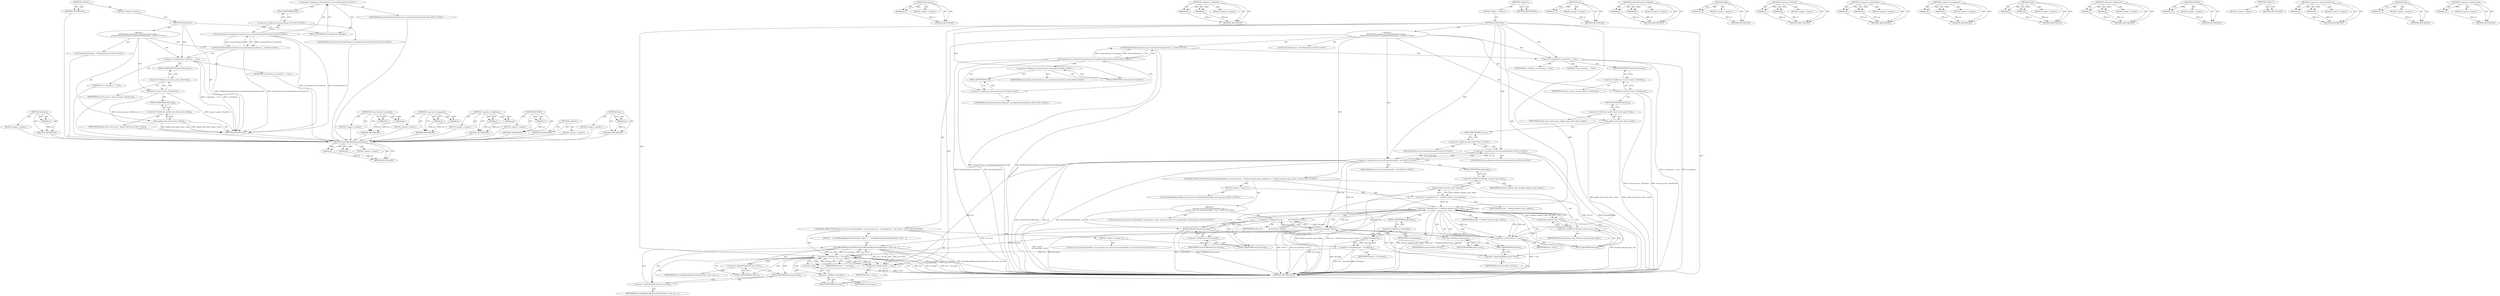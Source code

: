 digraph "&lt;operator&gt;.preIncrement" {
vulnerable_68 [label=<(METHOD,Shutdown)>];
vulnerable_69 [label=<(PARAM,p1)>];
vulnerable_70 [label=<(BLOCK,&lt;empty&gt;,&lt;empty&gt;)>];
vulnerable_71 [label=<(METHOD_RETURN,ANY)>];
vulnerable_6 [label=<(METHOD,&lt;global&gt;)<SUB>1</SUB>>];
vulnerable_7 [label=<(BLOCK,&lt;empty&gt;,&lt;empty&gt;)<SUB>1</SUB>>];
vulnerable_8 [label=<(METHOD,OnShutdown)<SUB>1</SUB>>];
vulnerable_9 [label="<(BLOCK,{
  DCHECK(ChromeThread::CurrentlyOn(ChromeThre...,{
  DCHECK(ChromeThread::CurrentlyOn(ChromeThre...)<SUB>1</SUB>>"];
vulnerable_10 [label="<(DCHECK,DCHECK(ChromeThread::CurrentlyOn(ChromeThread::...)<SUB>2</SUB>>"];
vulnerable_11 [label="<(ChromeThread.CurrentlyOn,ChromeThread::CurrentlyOn(ChromeThread::IO))<SUB>2</SUB>>"];
vulnerable_12 [label="<(&lt;operator&gt;.fieldAccess,ChromeThread::CurrentlyOn)<SUB>2</SUB>>"];
vulnerable_13 [label="<(IDENTIFIER,ChromeThread,ChromeThread::CurrentlyOn(ChromeThread::IO))<SUB>2</SUB>>"];
vulnerable_14 [label=<(FIELD_IDENTIFIER,CurrentlyOn,CurrentlyOn)<SUB>2</SUB>>];
vulnerable_15 [label="<(&lt;operator&gt;.fieldAccess,ChromeThread::IO)<SUB>2</SUB>>"];
vulnerable_16 [label="<(IDENTIFIER,ChromeThread,ChromeThread::CurrentlyOn(ChromeThread::IO))<SUB>2</SUB>>"];
vulnerable_17 [label=<(FIELD_IDENTIFIER,IO,IO)<SUB>2</SUB>>];
vulnerable_18 [label=<(&lt;operator&gt;.assignment,is_shutdown_ = true)<SUB>3</SUB>>];
vulnerable_19 [label=<(IDENTIFIER,is_shutdown_,is_shutdown_ = true)<SUB>3</SUB>>];
vulnerable_20 [label=<(LITERAL,true,is_shutdown_ = true)<SUB>3</SUB>>];
vulnerable_21 [label=<(Shutdown,resource_queue_.Shutdown())<SUB>4</SUB>>];
vulnerable_22 [label=<(&lt;operator&gt;.fieldAccess,resource_queue_.Shutdown)<SUB>4</SUB>>];
vulnerable_23 [label=<(IDENTIFIER,resource_queue_,resource_queue_.Shutdown())<SUB>4</SUB>>];
vulnerable_24 [label=<(FIELD_IDENTIFIER,Shutdown,Shutdown)<SUB>4</SUB>>];
vulnerable_25 [label="<(LOCAL,STLDeleteValues : STLDeleteValues)<SUB>5</SUB>>"];
vulnerable_26 [label=<(Stop,update_load_states_timer_.Stop())<SUB>6</SUB>>];
vulnerable_27 [label=<(&lt;operator&gt;.fieldAccess,update_load_states_timer_.Stop)<SUB>6</SUB>>];
vulnerable_28 [label=<(IDENTIFIER,update_load_states_timer_,update_load_states_timer_.Stop())<SUB>6</SUB>>];
vulnerable_29 [label=<(FIELD_IDENTIFIER,Stop,Stop)<SUB>6</SUB>>];
vulnerable_30 [label=<(METHOD_RETURN,void)<SUB>1</SUB>>];
vulnerable_32 [label=<(METHOD_RETURN,ANY)<SUB>1</SUB>>];
vulnerable_53 [label=<(METHOD,ChromeThread.CurrentlyOn)>];
vulnerable_54 [label=<(PARAM,p1)>];
vulnerable_55 [label=<(PARAM,p2)>];
vulnerable_56 [label=<(BLOCK,&lt;empty&gt;,&lt;empty&gt;)>];
vulnerable_57 [label=<(METHOD_RETURN,ANY)>];
vulnerable_63 [label=<(METHOD,&lt;operator&gt;.assignment)>];
vulnerable_64 [label=<(PARAM,p1)>];
vulnerable_65 [label=<(PARAM,p2)>];
vulnerable_66 [label=<(BLOCK,&lt;empty&gt;,&lt;empty&gt;)>];
vulnerable_67 [label=<(METHOD_RETURN,ANY)>];
vulnerable_58 [label=<(METHOD,&lt;operator&gt;.fieldAccess)>];
vulnerable_59 [label=<(PARAM,p1)>];
vulnerable_60 [label=<(PARAM,p2)>];
vulnerable_61 [label=<(BLOCK,&lt;empty&gt;,&lt;empty&gt;)>];
vulnerable_62 [label=<(METHOD_RETURN,ANY)>];
vulnerable_49 [label=<(METHOD,DCHECK)>];
vulnerable_50 [label=<(PARAM,p1)>];
vulnerable_51 [label=<(BLOCK,&lt;empty&gt;,&lt;empty&gt;)>];
vulnerable_52 [label=<(METHOD_RETURN,ANY)>];
vulnerable_43 [label=<(METHOD,&lt;global&gt;)<SUB>1</SUB>>];
vulnerable_44 [label=<(BLOCK,&lt;empty&gt;,&lt;empty&gt;)>];
vulnerable_45 [label=<(METHOD_RETURN,ANY)>];
vulnerable_72 [label=<(METHOD,Stop)>];
vulnerable_73 [label=<(PARAM,p1)>];
vulnerable_74 [label=<(BLOCK,&lt;empty&gt;,&lt;empty&gt;)>];
vulnerable_75 [label=<(METHOD_RETURN,ANY)>];
fixed_183 [label=<(METHOD,CancelBlockedRequestsForRoute)>];
fixed_184 [label=<(PARAM,p1)>];
fixed_185 [label=<(PARAM,p2)>];
fixed_186 [label=<(BLOCK,&lt;empty&gt;,&lt;empty&gt;)>];
fixed_187 [label=<(METHOD_RETURN,ANY)>];
fixed_138 [label=<(METHOD,Shutdown)>];
fixed_139 [label=<(PARAM,p1)>];
fixed_140 [label=<(BLOCK,&lt;empty&gt;,&lt;empty&gt;)>];
fixed_141 [label=<(METHOD_RETURN,ANY)>];
fixed_160 [label=<(METHOD,&lt;operator&gt;.notEquals)>];
fixed_161 [label=<(PARAM,p1)>];
fixed_162 [label=<(PARAM,p2)>];
fixed_163 [label=<(BLOCK,&lt;empty&gt;,&lt;empty&gt;)>];
fixed_164 [label=<(METHOD_RETURN,ANY)>];
fixed_6 [label=<(METHOD,&lt;global&gt;)<SUB>1</SUB>>];
fixed_7 [label=<(BLOCK,&lt;empty&gt;,&lt;empty&gt;)<SUB>1</SUB>>];
fixed_8 [label=<(METHOD,OnShutdown)<SUB>1</SUB>>];
fixed_9 [label="<(BLOCK,{
  DCHECK(ChromeThread::CurrentlyOn(ChromeThre...,{
  DCHECK(ChromeThread::CurrentlyOn(ChromeThre...)<SUB>1</SUB>>"];
fixed_10 [label="<(DCHECK,DCHECK(ChromeThread::CurrentlyOn(ChromeThread::...)<SUB>2</SUB>>"];
fixed_11 [label="<(ChromeThread.CurrentlyOn,ChromeThread::CurrentlyOn(ChromeThread::IO))<SUB>2</SUB>>"];
fixed_12 [label="<(&lt;operator&gt;.fieldAccess,ChromeThread::CurrentlyOn)<SUB>2</SUB>>"];
fixed_13 [label="<(IDENTIFIER,ChromeThread,ChromeThread::CurrentlyOn(ChromeThread::IO))<SUB>2</SUB>>"];
fixed_14 [label=<(FIELD_IDENTIFIER,CurrentlyOn,CurrentlyOn)<SUB>2</SUB>>];
fixed_15 [label="<(&lt;operator&gt;.fieldAccess,ChromeThread::IO)<SUB>2</SUB>>"];
fixed_16 [label="<(IDENTIFIER,ChromeThread,ChromeThread::CurrentlyOn(ChromeThread::IO))<SUB>2</SUB>>"];
fixed_17 [label=<(FIELD_IDENTIFIER,IO,IO)<SUB>2</SUB>>];
fixed_18 [label=<(&lt;operator&gt;.assignment,is_shutdown_ = true)<SUB>3</SUB>>];
fixed_19 [label=<(IDENTIFIER,is_shutdown_,is_shutdown_ = true)<SUB>3</SUB>>];
fixed_20 [label=<(LITERAL,true,is_shutdown_ = true)<SUB>3</SUB>>];
fixed_21 [label=<(Shutdown,resource_queue_.Shutdown())<SUB>4</SUB>>];
fixed_22 [label=<(&lt;operator&gt;.fieldAccess,resource_queue_.Shutdown)<SUB>4</SUB>>];
fixed_23 [label=<(IDENTIFIER,resource_queue_,resource_queue_.Shutdown())<SUB>4</SUB>>];
fixed_24 [label=<(FIELD_IDENTIFIER,Shutdown,Shutdown)<SUB>4</SUB>>];
fixed_25 [label="<(LOCAL,STLDeleteValues : STLDeleteValues)<SUB>5</SUB>>"];
fixed_26 [label=<(Stop,update_load_states_timer_.Stop())<SUB>6</SUB>>];
fixed_27 [label=<(&lt;operator&gt;.fieldAccess,update_load_states_timer_.Stop)<SUB>6</SUB>>];
fixed_28 [label=<(IDENTIFIER,update_load_states_timer_,update_load_states_timer_.Stop())<SUB>6</SUB>>];
fixed_29 [label=<(FIELD_IDENTIFIER,Stop,Stop)<SUB>6</SUB>>];
fixed_30 [label="<(&lt;operator&gt;.greaterThan,std::set&lt;ProcessRouteIDs&gt; ids)<SUB>12</SUB>>"];
fixed_31 [label="<(&lt;operator&gt;.lessThan,std::set&lt;ProcessRouteIDs)<SUB>12</SUB>>"];
fixed_32 [label="<(&lt;operator&gt;.fieldAccess,std::set)<SUB>12</SUB>>"];
fixed_33 [label="<(IDENTIFIER,std,std::set&lt;ProcessRouteIDs)<SUB>12</SUB>>"];
fixed_34 [label=<(FIELD_IDENTIFIER,set,set)<SUB>12</SUB>>];
fixed_35 [label="<(IDENTIFIER,ProcessRouteIDs,std::set&lt;ProcessRouteIDs)<SUB>12</SUB>>"];
fixed_36 [label="<(IDENTIFIER,ids,std::set&lt;ProcessRouteIDs&gt; ids)<SUB>12</SUB>>"];
fixed_37 [label="<(CONTROL_STRUCTURE,FOR,for (BlockedRequestMap::const_iterator iter = blocked_requests_map_.begin();iter != blocked_requests_map_.end();++iter))<SUB>13</SUB>>"];
fixed_38 [label=<(BLOCK,&lt;empty&gt;,&lt;empty&gt;)<SUB>13</SUB>>];
fixed_39 [label="<(LOCAL,BlockedRequestMap.const_iterator iter: BlockedRequestMap.const_iterator)<SUB>13</SUB>>"];
fixed_40 [label=<(&lt;operator&gt;.assignment,iter = blocked_requests_map_.begin())<SUB>13</SUB>>];
fixed_41 [label=<(IDENTIFIER,iter,iter = blocked_requests_map_.begin())<SUB>13</SUB>>];
fixed_42 [label=<(begin,blocked_requests_map_.begin())<SUB>13</SUB>>];
fixed_43 [label=<(&lt;operator&gt;.fieldAccess,blocked_requests_map_.begin)<SUB>13</SUB>>];
fixed_44 [label=<(IDENTIFIER,blocked_requests_map_,blocked_requests_map_.begin())<SUB>13</SUB>>];
fixed_45 [label=<(FIELD_IDENTIFIER,begin,begin)<SUB>13</SUB>>];
fixed_46 [label=<(&lt;operator&gt;.notEquals,iter != blocked_requests_map_.end())<SUB>14</SUB>>];
fixed_47 [label=<(IDENTIFIER,iter,iter != blocked_requests_map_.end())<SUB>14</SUB>>];
fixed_48 [label=<(end,blocked_requests_map_.end())<SUB>14</SUB>>];
fixed_49 [label=<(&lt;operator&gt;.fieldAccess,blocked_requests_map_.end)<SUB>14</SUB>>];
fixed_50 [label=<(IDENTIFIER,blocked_requests_map_,blocked_requests_map_.end())<SUB>14</SUB>>];
fixed_51 [label=<(FIELD_IDENTIFIER,end,end)<SUB>14</SUB>>];
fixed_52 [label=<(&lt;operator&gt;.preIncrement,++iter)<SUB>14</SUB>>];
fixed_53 [label=<(IDENTIFIER,iter,++iter)<SUB>14</SUB>>];
fixed_54 [label="<(BLOCK,{
    std::pair&lt;std::set&lt;ProcessRouteIDs&gt;::iter...,{
    std::pair&lt;std::set&lt;ProcessRouteIDs&gt;::iter...)<SUB>14</SUB>>"];
fixed_55 [label="<(LOCAL,std.pair&lt;std.set&lt;ProcessRouteIDs&gt;.iterator,bool&gt; result: std.pair&lt;std.set&lt;ProcessRouteIDs&gt;.iterator,bool&gt;)<SUB>15</SUB>>"];
fixed_56 [label=<(&lt;operator&gt;.assignment,result =
        ids.insert(iter-&gt;first))<SUB>15</SUB>>];
fixed_57 [label=<(IDENTIFIER,result,result =
        ids.insert(iter-&gt;first))<SUB>15</SUB>>];
fixed_58 [label=<(insert,ids.insert(iter-&gt;first))<SUB>16</SUB>>];
fixed_59 [label=<(&lt;operator&gt;.fieldAccess,ids.insert)<SUB>16</SUB>>];
fixed_60 [label=<(IDENTIFIER,ids,ids.insert(iter-&gt;first))<SUB>16</SUB>>];
fixed_61 [label=<(FIELD_IDENTIFIER,insert,insert)<SUB>16</SUB>>];
fixed_62 [label=<(&lt;operator&gt;.indirectFieldAccess,iter-&gt;first)<SUB>16</SUB>>];
fixed_63 [label=<(IDENTIFIER,iter,ids.insert(iter-&gt;first))<SUB>16</SUB>>];
fixed_64 [label=<(FIELD_IDENTIFIER,first,first)<SUB>16</SUB>>];
fixed_65 [label=<(DCHECK,DCHECK(result.second))<SUB>18</SUB>>];
fixed_66 [label=<(&lt;operator&gt;.fieldAccess,result.second)<SUB>18</SUB>>];
fixed_67 [label=<(IDENTIFIER,result,DCHECK(result.second))<SUB>18</SUB>>];
fixed_68 [label=<(FIELD_IDENTIFIER,second,second)<SUB>18</SUB>>];
fixed_69 [label="<(CONTROL_STRUCTURE,FOR,for (std::set&lt;ProcessRouteIDs&gt;::const_iterator iter = ids.begin();iter != ids.end();++iter))<SUB>20</SUB>>"];
fixed_70 [label=<(BLOCK,&lt;empty&gt;,&lt;empty&gt;)<SUB>20</SUB>>];
fixed_71 [label="<(LOCAL,std.set&lt;ProcessRouteIDs&gt;.const_iterator iter: std.set&lt;ProcessRouteIDs&gt;.const_iterator)<SUB>20</SUB>>"];
fixed_72 [label=<(&lt;operator&gt;.assignment,iter = ids.begin())<SUB>20</SUB>>];
fixed_73 [label=<(IDENTIFIER,iter,iter = ids.begin())<SUB>20</SUB>>];
fixed_74 [label=<(begin,ids.begin())<SUB>20</SUB>>];
fixed_75 [label=<(&lt;operator&gt;.fieldAccess,ids.begin)<SUB>20</SUB>>];
fixed_76 [label=<(IDENTIFIER,ids,ids.begin())<SUB>20</SUB>>];
fixed_77 [label=<(FIELD_IDENTIFIER,begin,begin)<SUB>20</SUB>>];
fixed_78 [label=<(&lt;operator&gt;.notEquals,iter != ids.end())<SUB>21</SUB>>];
fixed_79 [label=<(IDENTIFIER,iter,iter != ids.end())<SUB>21</SUB>>];
fixed_80 [label=<(end,ids.end())<SUB>21</SUB>>];
fixed_81 [label=<(&lt;operator&gt;.fieldAccess,ids.end)<SUB>21</SUB>>];
fixed_82 [label=<(IDENTIFIER,ids,ids.end())<SUB>21</SUB>>];
fixed_83 [label=<(FIELD_IDENTIFIER,end,end)<SUB>21</SUB>>];
fixed_84 [label=<(&lt;operator&gt;.preIncrement,++iter)<SUB>21</SUB>>];
fixed_85 [label=<(IDENTIFIER,iter,++iter)<SUB>21</SUB>>];
fixed_86 [label=<(BLOCK,{
    CancelBlockedRequestsForRoute(iter-&gt;first...,{
    CancelBlockedRequestsForRoute(iter-&gt;first...)<SUB>21</SUB>>];
fixed_87 [label=<(CancelBlockedRequestsForRoute,CancelBlockedRequestsForRoute(iter-&gt;first, iter...)<SUB>22</SUB>>];
fixed_88 [label=<(&lt;operator&gt;.indirectFieldAccess,iter-&gt;first)<SUB>22</SUB>>];
fixed_89 [label=<(IDENTIFIER,iter,CancelBlockedRequestsForRoute(iter-&gt;first, iter...)<SUB>22</SUB>>];
fixed_90 [label=<(FIELD_IDENTIFIER,first,first)<SUB>22</SUB>>];
fixed_91 [label=<(&lt;operator&gt;.indirectFieldAccess,iter-&gt;second)<SUB>22</SUB>>];
fixed_92 [label=<(IDENTIFIER,iter,CancelBlockedRequestsForRoute(iter-&gt;first, iter...)<SUB>22</SUB>>];
fixed_93 [label=<(FIELD_IDENTIFIER,second,second)<SUB>22</SUB>>];
fixed_94 [label=<(METHOD_RETURN,void)<SUB>1</SUB>>];
fixed_96 [label=<(METHOD_RETURN,ANY)<SUB>1</SUB>>];
fixed_165 [label=<(METHOD,end)>];
fixed_166 [label=<(PARAM,p1)>];
fixed_167 [label=<(BLOCK,&lt;empty&gt;,&lt;empty&gt;)>];
fixed_168 [label=<(METHOD_RETURN,ANY)>];
fixed_123 [label=<(METHOD,ChromeThread.CurrentlyOn)>];
fixed_124 [label=<(PARAM,p1)>];
fixed_125 [label=<(PARAM,p2)>];
fixed_126 [label=<(BLOCK,&lt;empty&gt;,&lt;empty&gt;)>];
fixed_127 [label=<(METHOD_RETURN,ANY)>];
fixed_156 [label=<(METHOD,begin)>];
fixed_157 [label=<(PARAM,p1)>];
fixed_158 [label=<(BLOCK,&lt;empty&gt;,&lt;empty&gt;)>];
fixed_159 [label=<(METHOD_RETURN,ANY)>];
fixed_151 [label=<(METHOD,&lt;operator&gt;.lessThan)>];
fixed_152 [label=<(PARAM,p1)>];
fixed_153 [label=<(PARAM,p2)>];
fixed_154 [label=<(BLOCK,&lt;empty&gt;,&lt;empty&gt;)>];
fixed_155 [label=<(METHOD_RETURN,ANY)>];
fixed_146 [label=<(METHOD,&lt;operator&gt;.greaterThan)>];
fixed_147 [label=<(PARAM,p1)>];
fixed_148 [label=<(PARAM,p2)>];
fixed_149 [label=<(BLOCK,&lt;empty&gt;,&lt;empty&gt;)>];
fixed_150 [label=<(METHOD_RETURN,ANY)>];
fixed_133 [label=<(METHOD,&lt;operator&gt;.assignment)>];
fixed_134 [label=<(PARAM,p1)>];
fixed_135 [label=<(PARAM,p2)>];
fixed_136 [label=<(BLOCK,&lt;empty&gt;,&lt;empty&gt;)>];
fixed_137 [label=<(METHOD_RETURN,ANY)>];
fixed_173 [label=<(METHOD,insert)>];
fixed_174 [label=<(PARAM,p1)>];
fixed_175 [label=<(PARAM,p2)>];
fixed_176 [label=<(BLOCK,&lt;empty&gt;,&lt;empty&gt;)>];
fixed_177 [label=<(METHOD_RETURN,ANY)>];
fixed_128 [label=<(METHOD,&lt;operator&gt;.fieldAccess)>];
fixed_129 [label=<(PARAM,p1)>];
fixed_130 [label=<(PARAM,p2)>];
fixed_131 [label=<(BLOCK,&lt;empty&gt;,&lt;empty&gt;)>];
fixed_132 [label=<(METHOD_RETURN,ANY)>];
fixed_119 [label=<(METHOD,DCHECK)>];
fixed_120 [label=<(PARAM,p1)>];
fixed_121 [label=<(BLOCK,&lt;empty&gt;,&lt;empty&gt;)>];
fixed_122 [label=<(METHOD_RETURN,ANY)>];
fixed_113 [label=<(METHOD,&lt;global&gt;)<SUB>1</SUB>>];
fixed_114 [label=<(BLOCK,&lt;empty&gt;,&lt;empty&gt;)>];
fixed_115 [label=<(METHOD_RETURN,ANY)>];
fixed_178 [label=<(METHOD,&lt;operator&gt;.indirectFieldAccess)>];
fixed_179 [label=<(PARAM,p1)>];
fixed_180 [label=<(PARAM,p2)>];
fixed_181 [label=<(BLOCK,&lt;empty&gt;,&lt;empty&gt;)>];
fixed_182 [label=<(METHOD_RETURN,ANY)>];
fixed_142 [label=<(METHOD,Stop)>];
fixed_143 [label=<(PARAM,p1)>];
fixed_144 [label=<(BLOCK,&lt;empty&gt;,&lt;empty&gt;)>];
fixed_145 [label=<(METHOD_RETURN,ANY)>];
fixed_169 [label=<(METHOD,&lt;operator&gt;.preIncrement)>];
fixed_170 [label=<(PARAM,p1)>];
fixed_171 [label=<(BLOCK,&lt;empty&gt;,&lt;empty&gt;)>];
fixed_172 [label=<(METHOD_RETURN,ANY)>];
vulnerable_68 -> vulnerable_69  [key=0, label="AST: "];
vulnerable_68 -> vulnerable_69  [key=1, label="DDG: "];
vulnerable_68 -> vulnerable_70  [key=0, label="AST: "];
vulnerable_68 -> vulnerable_71  [key=0, label="AST: "];
vulnerable_68 -> vulnerable_71  [key=1, label="CFG: "];
vulnerable_69 -> vulnerable_71  [key=0, label="DDG: p1"];
vulnerable_70 -> fixed_183  [key=0];
vulnerable_71 -> fixed_183  [key=0];
vulnerable_6 -> vulnerable_7  [key=0, label="AST: "];
vulnerable_6 -> vulnerable_32  [key=0, label="AST: "];
vulnerable_6 -> vulnerable_32  [key=1, label="CFG: "];
vulnerable_7 -> vulnerable_8  [key=0, label="AST: "];
vulnerable_8 -> vulnerable_9  [key=0, label="AST: "];
vulnerable_8 -> vulnerable_30  [key=0, label="AST: "];
vulnerable_8 -> vulnerable_14  [key=0, label="CFG: "];
vulnerable_8 -> vulnerable_18  [key=0, label="DDG: "];
vulnerable_9 -> vulnerable_10  [key=0, label="AST: "];
vulnerable_9 -> vulnerable_18  [key=0, label="AST: "];
vulnerable_9 -> vulnerable_21  [key=0, label="AST: "];
vulnerable_9 -> vulnerable_25  [key=0, label="AST: "];
vulnerable_9 -> vulnerable_26  [key=0, label="AST: "];
vulnerable_10 -> vulnerable_11  [key=0, label="AST: "];
vulnerable_10 -> vulnerable_18  [key=0, label="CFG: "];
vulnerable_10 -> vulnerable_30  [key=0, label="DDG: ChromeThread::CurrentlyOn(ChromeThread::IO)"];
vulnerable_10 -> vulnerable_30  [key=1, label="DDG: DCHECK(ChromeThread::CurrentlyOn(ChromeThread::IO))"];
vulnerable_11 -> vulnerable_12  [key=0, label="AST: "];
vulnerable_11 -> vulnerable_15  [key=0, label="AST: "];
vulnerable_11 -> vulnerable_10  [key=0, label="CFG: "];
vulnerable_11 -> vulnerable_10  [key=1, label="DDG: ChromeThread::CurrentlyOn"];
vulnerable_11 -> vulnerable_10  [key=2, label="DDG: ChromeThread::IO"];
vulnerable_11 -> vulnerable_30  [key=0, label="DDG: ChromeThread::CurrentlyOn"];
vulnerable_11 -> vulnerable_30  [key=1, label="DDG: ChromeThread::IO"];
vulnerable_12 -> vulnerable_13  [key=0, label="AST: "];
vulnerable_12 -> vulnerable_14  [key=0, label="AST: "];
vulnerable_12 -> vulnerable_17  [key=0, label="CFG: "];
vulnerable_13 -> fixed_183  [key=0];
vulnerable_14 -> vulnerable_12  [key=0, label="CFG: "];
vulnerable_15 -> vulnerable_16  [key=0, label="AST: "];
vulnerable_15 -> vulnerable_17  [key=0, label="AST: "];
vulnerable_15 -> vulnerable_11  [key=0, label="CFG: "];
vulnerable_16 -> fixed_183  [key=0];
vulnerable_17 -> vulnerable_15  [key=0, label="CFG: "];
vulnerable_18 -> vulnerable_19  [key=0, label="AST: "];
vulnerable_18 -> vulnerable_20  [key=0, label="AST: "];
vulnerable_18 -> vulnerable_24  [key=0, label="CFG: "];
vulnerable_18 -> vulnerable_30  [key=0, label="DDG: is_shutdown_ = true"];
vulnerable_18 -> vulnerable_30  [key=1, label="DDG: is_shutdown_"];
vulnerable_19 -> fixed_183  [key=0];
vulnerable_20 -> fixed_183  [key=0];
vulnerable_21 -> vulnerable_22  [key=0, label="AST: "];
vulnerable_21 -> vulnerable_29  [key=0, label="CFG: "];
vulnerable_21 -> vulnerable_30  [key=0, label="DDG: resource_queue_.Shutdown"];
vulnerable_21 -> vulnerable_30  [key=1, label="DDG: resource_queue_.Shutdown()"];
vulnerable_22 -> vulnerable_23  [key=0, label="AST: "];
vulnerable_22 -> vulnerable_24  [key=0, label="AST: "];
vulnerable_22 -> vulnerable_21  [key=0, label="CFG: "];
vulnerable_23 -> fixed_183  [key=0];
vulnerable_24 -> vulnerable_22  [key=0, label="CFG: "];
vulnerable_25 -> fixed_183  [key=0];
vulnerable_26 -> vulnerable_27  [key=0, label="AST: "];
vulnerable_26 -> vulnerable_30  [key=0, label="CFG: "];
vulnerable_26 -> vulnerable_30  [key=1, label="DDG: update_load_states_timer_.Stop"];
vulnerable_26 -> vulnerable_30  [key=2, label="DDG: update_load_states_timer_.Stop()"];
vulnerable_27 -> vulnerable_28  [key=0, label="AST: "];
vulnerable_27 -> vulnerable_29  [key=0, label="AST: "];
vulnerable_27 -> vulnerable_26  [key=0, label="CFG: "];
vulnerable_28 -> fixed_183  [key=0];
vulnerable_29 -> vulnerable_27  [key=0, label="CFG: "];
vulnerable_30 -> fixed_183  [key=0];
vulnerable_32 -> fixed_183  [key=0];
vulnerable_53 -> vulnerable_54  [key=0, label="AST: "];
vulnerable_53 -> vulnerable_54  [key=1, label="DDG: "];
vulnerable_53 -> vulnerable_56  [key=0, label="AST: "];
vulnerable_53 -> vulnerable_55  [key=0, label="AST: "];
vulnerable_53 -> vulnerable_55  [key=1, label="DDG: "];
vulnerable_53 -> vulnerable_57  [key=0, label="AST: "];
vulnerable_53 -> vulnerable_57  [key=1, label="CFG: "];
vulnerable_54 -> vulnerable_57  [key=0, label="DDG: p1"];
vulnerable_55 -> vulnerable_57  [key=0, label="DDG: p2"];
vulnerable_56 -> fixed_183  [key=0];
vulnerable_57 -> fixed_183  [key=0];
vulnerable_63 -> vulnerable_64  [key=0, label="AST: "];
vulnerable_63 -> vulnerable_64  [key=1, label="DDG: "];
vulnerable_63 -> vulnerable_66  [key=0, label="AST: "];
vulnerable_63 -> vulnerable_65  [key=0, label="AST: "];
vulnerable_63 -> vulnerable_65  [key=1, label="DDG: "];
vulnerable_63 -> vulnerable_67  [key=0, label="AST: "];
vulnerable_63 -> vulnerable_67  [key=1, label="CFG: "];
vulnerable_64 -> vulnerable_67  [key=0, label="DDG: p1"];
vulnerable_65 -> vulnerable_67  [key=0, label="DDG: p2"];
vulnerable_66 -> fixed_183  [key=0];
vulnerable_67 -> fixed_183  [key=0];
vulnerable_58 -> vulnerable_59  [key=0, label="AST: "];
vulnerable_58 -> vulnerable_59  [key=1, label="DDG: "];
vulnerable_58 -> vulnerable_61  [key=0, label="AST: "];
vulnerable_58 -> vulnerable_60  [key=0, label="AST: "];
vulnerable_58 -> vulnerable_60  [key=1, label="DDG: "];
vulnerable_58 -> vulnerable_62  [key=0, label="AST: "];
vulnerable_58 -> vulnerable_62  [key=1, label="CFG: "];
vulnerable_59 -> vulnerable_62  [key=0, label="DDG: p1"];
vulnerable_60 -> vulnerable_62  [key=0, label="DDG: p2"];
vulnerable_61 -> fixed_183  [key=0];
vulnerable_62 -> fixed_183  [key=0];
vulnerable_49 -> vulnerable_50  [key=0, label="AST: "];
vulnerable_49 -> vulnerable_50  [key=1, label="DDG: "];
vulnerable_49 -> vulnerable_51  [key=0, label="AST: "];
vulnerable_49 -> vulnerable_52  [key=0, label="AST: "];
vulnerable_49 -> vulnerable_52  [key=1, label="CFG: "];
vulnerable_50 -> vulnerable_52  [key=0, label="DDG: p1"];
vulnerable_51 -> fixed_183  [key=0];
vulnerable_52 -> fixed_183  [key=0];
vulnerable_43 -> vulnerable_44  [key=0, label="AST: "];
vulnerable_43 -> vulnerable_45  [key=0, label="AST: "];
vulnerable_43 -> vulnerable_45  [key=1, label="CFG: "];
vulnerable_44 -> fixed_183  [key=0];
vulnerable_45 -> fixed_183  [key=0];
vulnerable_72 -> vulnerable_73  [key=0, label="AST: "];
vulnerable_72 -> vulnerable_73  [key=1, label="DDG: "];
vulnerable_72 -> vulnerable_74  [key=0, label="AST: "];
vulnerable_72 -> vulnerable_75  [key=0, label="AST: "];
vulnerable_72 -> vulnerable_75  [key=1, label="CFG: "];
vulnerable_73 -> vulnerable_75  [key=0, label="DDG: p1"];
vulnerable_74 -> fixed_183  [key=0];
vulnerable_75 -> fixed_183  [key=0];
fixed_183 -> fixed_184  [key=0, label="AST: "];
fixed_183 -> fixed_184  [key=1, label="DDG: "];
fixed_183 -> fixed_186  [key=0, label="AST: "];
fixed_183 -> fixed_185  [key=0, label="AST: "];
fixed_183 -> fixed_185  [key=1, label="DDG: "];
fixed_183 -> fixed_187  [key=0, label="AST: "];
fixed_183 -> fixed_187  [key=1, label="CFG: "];
fixed_184 -> fixed_187  [key=0, label="DDG: p1"];
fixed_185 -> fixed_187  [key=0, label="DDG: p2"];
fixed_138 -> fixed_139  [key=0, label="AST: "];
fixed_138 -> fixed_139  [key=1, label="DDG: "];
fixed_138 -> fixed_140  [key=0, label="AST: "];
fixed_138 -> fixed_141  [key=0, label="AST: "];
fixed_138 -> fixed_141  [key=1, label="CFG: "];
fixed_139 -> fixed_141  [key=0, label="DDG: p1"];
fixed_160 -> fixed_161  [key=0, label="AST: "];
fixed_160 -> fixed_161  [key=1, label="DDG: "];
fixed_160 -> fixed_163  [key=0, label="AST: "];
fixed_160 -> fixed_162  [key=0, label="AST: "];
fixed_160 -> fixed_162  [key=1, label="DDG: "];
fixed_160 -> fixed_164  [key=0, label="AST: "];
fixed_160 -> fixed_164  [key=1, label="CFG: "];
fixed_161 -> fixed_164  [key=0, label="DDG: p1"];
fixed_162 -> fixed_164  [key=0, label="DDG: p2"];
fixed_6 -> fixed_7  [key=0, label="AST: "];
fixed_6 -> fixed_96  [key=0, label="AST: "];
fixed_6 -> fixed_96  [key=1, label="CFG: "];
fixed_7 -> fixed_8  [key=0, label="AST: "];
fixed_8 -> fixed_9  [key=0, label="AST: "];
fixed_8 -> fixed_94  [key=0, label="AST: "];
fixed_8 -> fixed_14  [key=0, label="CFG: "];
fixed_8 -> fixed_18  [key=0, label="DDG: "];
fixed_8 -> fixed_30  [key=0, label="DDG: "];
fixed_8 -> fixed_31  [key=0, label="DDG: "];
fixed_8 -> fixed_46  [key=0, label="DDG: "];
fixed_8 -> fixed_52  [key=0, label="DDG: "];
fixed_8 -> fixed_78  [key=0, label="DDG: "];
fixed_8 -> fixed_84  [key=0, label="DDG: "];
fixed_9 -> fixed_10  [key=0, label="AST: "];
fixed_9 -> fixed_18  [key=0, label="AST: "];
fixed_9 -> fixed_21  [key=0, label="AST: "];
fixed_9 -> fixed_25  [key=0, label="AST: "];
fixed_9 -> fixed_26  [key=0, label="AST: "];
fixed_9 -> fixed_30  [key=0, label="AST: "];
fixed_9 -> fixed_37  [key=0, label="AST: "];
fixed_9 -> fixed_69  [key=0, label="AST: "];
fixed_10 -> fixed_11  [key=0, label="AST: "];
fixed_10 -> fixed_18  [key=0, label="CFG: "];
fixed_10 -> fixed_94  [key=0, label="DDG: ChromeThread::CurrentlyOn(ChromeThread::IO)"];
fixed_10 -> fixed_94  [key=1, label="DDG: DCHECK(ChromeThread::CurrentlyOn(ChromeThread::IO))"];
fixed_11 -> fixed_12  [key=0, label="AST: "];
fixed_11 -> fixed_15  [key=0, label="AST: "];
fixed_11 -> fixed_10  [key=0, label="CFG: "];
fixed_11 -> fixed_10  [key=1, label="DDG: ChromeThread::CurrentlyOn"];
fixed_11 -> fixed_10  [key=2, label="DDG: ChromeThread::IO"];
fixed_11 -> fixed_94  [key=0, label="DDG: ChromeThread::CurrentlyOn"];
fixed_11 -> fixed_94  [key=1, label="DDG: ChromeThread::IO"];
fixed_12 -> fixed_13  [key=0, label="AST: "];
fixed_12 -> fixed_14  [key=0, label="AST: "];
fixed_12 -> fixed_17  [key=0, label="CFG: "];
fixed_14 -> fixed_12  [key=0, label="CFG: "];
fixed_15 -> fixed_16  [key=0, label="AST: "];
fixed_15 -> fixed_17  [key=0, label="AST: "];
fixed_15 -> fixed_11  [key=0, label="CFG: "];
fixed_17 -> fixed_15  [key=0, label="CFG: "];
fixed_18 -> fixed_19  [key=0, label="AST: "];
fixed_18 -> fixed_20  [key=0, label="AST: "];
fixed_18 -> fixed_24  [key=0, label="CFG: "];
fixed_18 -> fixed_94  [key=0, label="DDG: is_shutdown_ = true"];
fixed_18 -> fixed_94  [key=1, label="DDG: is_shutdown_"];
fixed_21 -> fixed_22  [key=0, label="AST: "];
fixed_21 -> fixed_29  [key=0, label="CFG: "];
fixed_21 -> fixed_94  [key=0, label="DDG: resource_queue_.Shutdown"];
fixed_21 -> fixed_94  [key=1, label="DDG: resource_queue_.Shutdown()"];
fixed_22 -> fixed_23  [key=0, label="AST: "];
fixed_22 -> fixed_24  [key=0, label="AST: "];
fixed_22 -> fixed_21  [key=0, label="CFG: "];
fixed_24 -> fixed_22  [key=0, label="CFG: "];
fixed_26 -> fixed_27  [key=0, label="AST: "];
fixed_26 -> fixed_34  [key=0, label="CFG: "];
fixed_26 -> fixed_94  [key=0, label="DDG: update_load_states_timer_.Stop"];
fixed_26 -> fixed_94  [key=1, label="DDG: update_load_states_timer_.Stop()"];
fixed_27 -> fixed_28  [key=0, label="AST: "];
fixed_27 -> fixed_29  [key=0, label="AST: "];
fixed_27 -> fixed_26  [key=0, label="CFG: "];
fixed_29 -> fixed_27  [key=0, label="CFG: "];
fixed_30 -> fixed_31  [key=0, label="AST: "];
fixed_30 -> fixed_36  [key=0, label="AST: "];
fixed_30 -> fixed_45  [key=0, label="CFG: "];
fixed_30 -> fixed_94  [key=0, label="DDG: std::set&lt;ProcessRouteIDs"];
fixed_30 -> fixed_94  [key=1, label="DDG: ids"];
fixed_30 -> fixed_94  [key=2, label="DDG: std::set&lt;ProcessRouteIDs&gt; ids"];
fixed_30 -> fixed_80  [key=0, label="DDG: ids"];
fixed_30 -> fixed_58  [key=0, label="DDG: ids"];
fixed_30 -> fixed_74  [key=0, label="DDG: ids"];
fixed_31 -> fixed_32  [key=0, label="AST: "];
fixed_31 -> fixed_35  [key=0, label="AST: "];
fixed_31 -> fixed_30  [key=0, label="CFG: "];
fixed_31 -> fixed_30  [key=1, label="DDG: std::set"];
fixed_31 -> fixed_30  [key=2, label="DDG: ProcessRouteIDs"];
fixed_31 -> fixed_94  [key=0, label="DDG: std::set"];
fixed_31 -> fixed_94  [key=1, label="DDG: ProcessRouteIDs"];
fixed_32 -> fixed_33  [key=0, label="AST: "];
fixed_32 -> fixed_34  [key=0, label="AST: "];
fixed_32 -> fixed_31  [key=0, label="CFG: "];
fixed_34 -> fixed_32  [key=0, label="CFG: "];
fixed_37 -> fixed_38  [key=0, label="AST: "];
fixed_37 -> fixed_46  [key=0, label="AST: "];
fixed_37 -> fixed_52  [key=0, label="AST: "];
fixed_37 -> fixed_54  [key=0, label="AST: "];
fixed_38 -> fixed_39  [key=0, label="AST: "];
fixed_38 -> fixed_40  [key=0, label="AST: "];
fixed_40 -> fixed_41  [key=0, label="AST: "];
fixed_40 -> fixed_42  [key=0, label="AST: "];
fixed_40 -> fixed_51  [key=0, label="CFG: "];
fixed_40 -> fixed_94  [key=0, label="DDG: blocked_requests_map_.begin()"];
fixed_40 -> fixed_94  [key=1, label="DDG: iter = blocked_requests_map_.begin()"];
fixed_40 -> fixed_46  [key=0, label="DDG: iter"];
fixed_42 -> fixed_43  [key=0, label="AST: "];
fixed_42 -> fixed_40  [key=0, label="CFG: "];
fixed_42 -> fixed_40  [key=1, label="DDG: blocked_requests_map_.begin"];
fixed_42 -> fixed_94  [key=0, label="DDG: blocked_requests_map_.begin"];
fixed_43 -> fixed_44  [key=0, label="AST: "];
fixed_43 -> fixed_45  [key=0, label="AST: "];
fixed_43 -> fixed_42  [key=0, label="CFG: "];
fixed_45 -> fixed_43  [key=0, label="CFG: "];
fixed_46 -> fixed_47  [key=0, label="AST: "];
fixed_46 -> fixed_48  [key=0, label="AST: "];
fixed_46 -> fixed_48  [key=1, label="CDG: "];
fixed_46 -> fixed_61  [key=0, label="CFG: "];
fixed_46 -> fixed_61  [key=1, label="CDG: "];
fixed_46 -> fixed_77  [key=0, label="CFG: "];
fixed_46 -> fixed_94  [key=0, label="DDG: blocked_requests_map_.end()"];
fixed_46 -> fixed_94  [key=1, label="DDG: iter != blocked_requests_map_.end()"];
fixed_46 -> fixed_52  [key=0, label="DDG: iter"];
fixed_46 -> fixed_52  [key=1, label="CDG: "];
fixed_46 -> fixed_58  [key=0, label="DDG: iter"];
fixed_46 -> fixed_58  [key=1, label="CDG: "];
fixed_46 -> fixed_68  [key=0, label="CDG: "];
fixed_46 -> fixed_49  [key=0, label="CDG: "];
fixed_46 -> fixed_64  [key=0, label="CDG: "];
fixed_46 -> fixed_51  [key=0, label="CDG: "];
fixed_46 -> fixed_66  [key=0, label="CDG: "];
fixed_46 -> fixed_46  [key=0, label="CDG: "];
fixed_46 -> fixed_56  [key=0, label="CDG: "];
fixed_46 -> fixed_65  [key=0, label="CDG: "];
fixed_46 -> fixed_59  [key=0, label="CDG: "];
fixed_46 -> fixed_62  [key=0, label="CDG: "];
fixed_48 -> fixed_49  [key=0, label="AST: "];
fixed_48 -> fixed_46  [key=0, label="CFG: "];
fixed_48 -> fixed_46  [key=1, label="DDG: blocked_requests_map_.end"];
fixed_48 -> fixed_94  [key=0, label="DDG: blocked_requests_map_.end"];
fixed_49 -> fixed_50  [key=0, label="AST: "];
fixed_49 -> fixed_51  [key=0, label="AST: "];
fixed_49 -> fixed_48  [key=0, label="CFG: "];
fixed_51 -> fixed_49  [key=0, label="CFG: "];
fixed_52 -> fixed_53  [key=0, label="AST: "];
fixed_52 -> fixed_51  [key=0, label="CFG: "];
fixed_52 -> fixed_94  [key=0, label="DDG: ++iter"];
fixed_52 -> fixed_46  [key=0, label="DDG: iter"];
fixed_54 -> fixed_55  [key=0, label="AST: "];
fixed_54 -> fixed_56  [key=0, label="AST: "];
fixed_54 -> fixed_65  [key=0, label="AST: "];
fixed_56 -> fixed_57  [key=0, label="AST: "];
fixed_56 -> fixed_58  [key=0, label="AST: "];
fixed_56 -> fixed_68  [key=0, label="CFG: "];
fixed_56 -> fixed_94  [key=0, label="DDG: result"];
fixed_56 -> fixed_94  [key=1, label="DDG: ids.insert(iter-&gt;first)"];
fixed_56 -> fixed_94  [key=2, label="DDG: result =
        ids.insert(iter-&gt;first)"];
fixed_56 -> fixed_65  [key=0, label="DDG: result"];
fixed_58 -> fixed_59  [key=0, label="AST: "];
fixed_58 -> fixed_62  [key=0, label="AST: "];
fixed_58 -> fixed_56  [key=0, label="CFG: "];
fixed_58 -> fixed_56  [key=1, label="DDG: ids.insert"];
fixed_58 -> fixed_56  [key=2, label="DDG: iter-&gt;first"];
fixed_58 -> fixed_94  [key=0, label="DDG: ids.insert"];
fixed_58 -> fixed_94  [key=1, label="DDG: iter-&gt;first"];
fixed_58 -> fixed_46  [key=0, label="DDG: iter-&gt;first"];
fixed_58 -> fixed_52  [key=0, label="DDG: iter-&gt;first"];
fixed_58 -> fixed_78  [key=0, label="DDG: iter-&gt;first"];
fixed_58 -> fixed_87  [key=0, label="DDG: iter-&gt;first"];
fixed_59 -> fixed_60  [key=0, label="AST: "];
fixed_59 -> fixed_61  [key=0, label="AST: "];
fixed_59 -> fixed_64  [key=0, label="CFG: "];
fixed_61 -> fixed_59  [key=0, label="CFG: "];
fixed_62 -> fixed_63  [key=0, label="AST: "];
fixed_62 -> fixed_64  [key=0, label="AST: "];
fixed_62 -> fixed_58  [key=0, label="CFG: "];
fixed_64 -> fixed_62  [key=0, label="CFG: "];
fixed_65 -> fixed_66  [key=0, label="AST: "];
fixed_65 -> fixed_52  [key=0, label="CFG: "];
fixed_65 -> fixed_94  [key=0, label="DDG: result.second"];
fixed_65 -> fixed_94  [key=1, label="DDG: DCHECK(result.second)"];
fixed_66 -> fixed_67  [key=0, label="AST: "];
fixed_66 -> fixed_68  [key=0, label="AST: "];
fixed_66 -> fixed_65  [key=0, label="CFG: "];
fixed_68 -> fixed_66  [key=0, label="CFG: "];
fixed_69 -> fixed_70  [key=0, label="AST: "];
fixed_69 -> fixed_78  [key=0, label="AST: "];
fixed_69 -> fixed_84  [key=0, label="AST: "];
fixed_69 -> fixed_86  [key=0, label="AST: "];
fixed_70 -> fixed_71  [key=0, label="AST: "];
fixed_70 -> fixed_72  [key=0, label="AST: "];
fixed_72 -> fixed_73  [key=0, label="AST: "];
fixed_72 -> fixed_74  [key=0, label="AST: "];
fixed_72 -> fixed_83  [key=0, label="CFG: "];
fixed_72 -> fixed_94  [key=0, label="DDG: ids.begin()"];
fixed_72 -> fixed_94  [key=1, label="DDG: iter = ids.begin()"];
fixed_72 -> fixed_78  [key=0, label="DDG: iter"];
fixed_74 -> fixed_75  [key=0, label="AST: "];
fixed_74 -> fixed_72  [key=0, label="CFG: "];
fixed_74 -> fixed_72  [key=1, label="DDG: ids.begin"];
fixed_74 -> fixed_94  [key=0, label="DDG: ids.begin"];
fixed_75 -> fixed_76  [key=0, label="AST: "];
fixed_75 -> fixed_77  [key=0, label="AST: "];
fixed_75 -> fixed_74  [key=0, label="CFG: "];
fixed_77 -> fixed_75  [key=0, label="CFG: "];
fixed_78 -> fixed_79  [key=0, label="AST: "];
fixed_78 -> fixed_80  [key=0, label="AST: "];
fixed_78 -> fixed_80  [key=1, label="CDG: "];
fixed_78 -> fixed_94  [key=0, label="CFG: "];
fixed_78 -> fixed_94  [key=1, label="DDG: iter"];
fixed_78 -> fixed_94  [key=2, label="DDG: ids.end()"];
fixed_78 -> fixed_94  [key=3, label="DDG: iter != ids.end()"];
fixed_78 -> fixed_90  [key=0, label="CFG: "];
fixed_78 -> fixed_90  [key=1, label="CDG: "];
fixed_78 -> fixed_84  [key=0, label="DDG: iter"];
fixed_78 -> fixed_84  [key=1, label="CDG: "];
fixed_78 -> fixed_87  [key=0, label="DDG: iter"];
fixed_78 -> fixed_87  [key=1, label="CDG: "];
fixed_78 -> fixed_83  [key=0, label="CDG: "];
fixed_78 -> fixed_81  [key=0, label="CDG: "];
fixed_78 -> fixed_88  [key=0, label="CDG: "];
fixed_78 -> fixed_91  [key=0, label="CDG: "];
fixed_78 -> fixed_93  [key=0, label="CDG: "];
fixed_78 -> fixed_78  [key=0, label="CDG: "];
fixed_80 -> fixed_81  [key=0, label="AST: "];
fixed_80 -> fixed_78  [key=0, label="CFG: "];
fixed_80 -> fixed_78  [key=1, label="DDG: ids.end"];
fixed_80 -> fixed_94  [key=0, label="DDG: ids.end"];
fixed_81 -> fixed_82  [key=0, label="AST: "];
fixed_81 -> fixed_83  [key=0, label="AST: "];
fixed_81 -> fixed_80  [key=0, label="CFG: "];
fixed_83 -> fixed_81  [key=0, label="CFG: "];
fixed_84 -> fixed_85  [key=0, label="AST: "];
fixed_84 -> fixed_83  [key=0, label="CFG: "];
fixed_84 -> fixed_94  [key=0, label="DDG: ++iter"];
fixed_84 -> fixed_78  [key=0, label="DDG: iter"];
fixed_86 -> fixed_87  [key=0, label="AST: "];
fixed_87 -> fixed_88  [key=0, label="AST: "];
fixed_87 -> fixed_91  [key=0, label="AST: "];
fixed_87 -> fixed_84  [key=0, label="CFG: "];
fixed_87 -> fixed_84  [key=1, label="DDG: iter-&gt;first"];
fixed_87 -> fixed_84  [key=2, label="DDG: iter-&gt;second"];
fixed_87 -> fixed_94  [key=0, label="DDG: iter-&gt;first"];
fixed_87 -> fixed_94  [key=1, label="DDG: iter-&gt;second"];
fixed_87 -> fixed_94  [key=2, label="DDG: CancelBlockedRequestsForRoute(iter-&gt;first, iter-&gt;second)"];
fixed_87 -> fixed_78  [key=0, label="DDG: iter-&gt;first"];
fixed_87 -> fixed_78  [key=1, label="DDG: iter-&gt;second"];
fixed_88 -> fixed_89  [key=0, label="AST: "];
fixed_88 -> fixed_90  [key=0, label="AST: "];
fixed_88 -> fixed_93  [key=0, label="CFG: "];
fixed_90 -> fixed_88  [key=0, label="CFG: "];
fixed_91 -> fixed_92  [key=0, label="AST: "];
fixed_91 -> fixed_93  [key=0, label="AST: "];
fixed_91 -> fixed_87  [key=0, label="CFG: "];
fixed_93 -> fixed_91  [key=0, label="CFG: "];
fixed_165 -> fixed_166  [key=0, label="AST: "];
fixed_165 -> fixed_166  [key=1, label="DDG: "];
fixed_165 -> fixed_167  [key=0, label="AST: "];
fixed_165 -> fixed_168  [key=0, label="AST: "];
fixed_165 -> fixed_168  [key=1, label="CFG: "];
fixed_166 -> fixed_168  [key=0, label="DDG: p1"];
fixed_123 -> fixed_124  [key=0, label="AST: "];
fixed_123 -> fixed_124  [key=1, label="DDG: "];
fixed_123 -> fixed_126  [key=0, label="AST: "];
fixed_123 -> fixed_125  [key=0, label="AST: "];
fixed_123 -> fixed_125  [key=1, label="DDG: "];
fixed_123 -> fixed_127  [key=0, label="AST: "];
fixed_123 -> fixed_127  [key=1, label="CFG: "];
fixed_124 -> fixed_127  [key=0, label="DDG: p1"];
fixed_125 -> fixed_127  [key=0, label="DDG: p2"];
fixed_156 -> fixed_157  [key=0, label="AST: "];
fixed_156 -> fixed_157  [key=1, label="DDG: "];
fixed_156 -> fixed_158  [key=0, label="AST: "];
fixed_156 -> fixed_159  [key=0, label="AST: "];
fixed_156 -> fixed_159  [key=1, label="CFG: "];
fixed_157 -> fixed_159  [key=0, label="DDG: p1"];
fixed_151 -> fixed_152  [key=0, label="AST: "];
fixed_151 -> fixed_152  [key=1, label="DDG: "];
fixed_151 -> fixed_154  [key=0, label="AST: "];
fixed_151 -> fixed_153  [key=0, label="AST: "];
fixed_151 -> fixed_153  [key=1, label="DDG: "];
fixed_151 -> fixed_155  [key=0, label="AST: "];
fixed_151 -> fixed_155  [key=1, label="CFG: "];
fixed_152 -> fixed_155  [key=0, label="DDG: p1"];
fixed_153 -> fixed_155  [key=0, label="DDG: p2"];
fixed_146 -> fixed_147  [key=0, label="AST: "];
fixed_146 -> fixed_147  [key=1, label="DDG: "];
fixed_146 -> fixed_149  [key=0, label="AST: "];
fixed_146 -> fixed_148  [key=0, label="AST: "];
fixed_146 -> fixed_148  [key=1, label="DDG: "];
fixed_146 -> fixed_150  [key=0, label="AST: "];
fixed_146 -> fixed_150  [key=1, label="CFG: "];
fixed_147 -> fixed_150  [key=0, label="DDG: p1"];
fixed_148 -> fixed_150  [key=0, label="DDG: p2"];
fixed_133 -> fixed_134  [key=0, label="AST: "];
fixed_133 -> fixed_134  [key=1, label="DDG: "];
fixed_133 -> fixed_136  [key=0, label="AST: "];
fixed_133 -> fixed_135  [key=0, label="AST: "];
fixed_133 -> fixed_135  [key=1, label="DDG: "];
fixed_133 -> fixed_137  [key=0, label="AST: "];
fixed_133 -> fixed_137  [key=1, label="CFG: "];
fixed_134 -> fixed_137  [key=0, label="DDG: p1"];
fixed_135 -> fixed_137  [key=0, label="DDG: p2"];
fixed_173 -> fixed_174  [key=0, label="AST: "];
fixed_173 -> fixed_174  [key=1, label="DDG: "];
fixed_173 -> fixed_176  [key=0, label="AST: "];
fixed_173 -> fixed_175  [key=0, label="AST: "];
fixed_173 -> fixed_175  [key=1, label="DDG: "];
fixed_173 -> fixed_177  [key=0, label="AST: "];
fixed_173 -> fixed_177  [key=1, label="CFG: "];
fixed_174 -> fixed_177  [key=0, label="DDG: p1"];
fixed_175 -> fixed_177  [key=0, label="DDG: p2"];
fixed_128 -> fixed_129  [key=0, label="AST: "];
fixed_128 -> fixed_129  [key=1, label="DDG: "];
fixed_128 -> fixed_131  [key=0, label="AST: "];
fixed_128 -> fixed_130  [key=0, label="AST: "];
fixed_128 -> fixed_130  [key=1, label="DDG: "];
fixed_128 -> fixed_132  [key=0, label="AST: "];
fixed_128 -> fixed_132  [key=1, label="CFG: "];
fixed_129 -> fixed_132  [key=0, label="DDG: p1"];
fixed_130 -> fixed_132  [key=0, label="DDG: p2"];
fixed_119 -> fixed_120  [key=0, label="AST: "];
fixed_119 -> fixed_120  [key=1, label="DDG: "];
fixed_119 -> fixed_121  [key=0, label="AST: "];
fixed_119 -> fixed_122  [key=0, label="AST: "];
fixed_119 -> fixed_122  [key=1, label="CFG: "];
fixed_120 -> fixed_122  [key=0, label="DDG: p1"];
fixed_113 -> fixed_114  [key=0, label="AST: "];
fixed_113 -> fixed_115  [key=0, label="AST: "];
fixed_113 -> fixed_115  [key=1, label="CFG: "];
fixed_178 -> fixed_179  [key=0, label="AST: "];
fixed_178 -> fixed_179  [key=1, label="DDG: "];
fixed_178 -> fixed_181  [key=0, label="AST: "];
fixed_178 -> fixed_180  [key=0, label="AST: "];
fixed_178 -> fixed_180  [key=1, label="DDG: "];
fixed_178 -> fixed_182  [key=0, label="AST: "];
fixed_178 -> fixed_182  [key=1, label="CFG: "];
fixed_179 -> fixed_182  [key=0, label="DDG: p1"];
fixed_180 -> fixed_182  [key=0, label="DDG: p2"];
fixed_142 -> fixed_143  [key=0, label="AST: "];
fixed_142 -> fixed_143  [key=1, label="DDG: "];
fixed_142 -> fixed_144  [key=0, label="AST: "];
fixed_142 -> fixed_145  [key=0, label="AST: "];
fixed_142 -> fixed_145  [key=1, label="CFG: "];
fixed_143 -> fixed_145  [key=0, label="DDG: p1"];
fixed_169 -> fixed_170  [key=0, label="AST: "];
fixed_169 -> fixed_170  [key=1, label="DDG: "];
fixed_169 -> fixed_171  [key=0, label="AST: "];
fixed_169 -> fixed_172  [key=0, label="AST: "];
fixed_169 -> fixed_172  [key=1, label="CFG: "];
fixed_170 -> fixed_172  [key=0, label="DDG: p1"];
}

